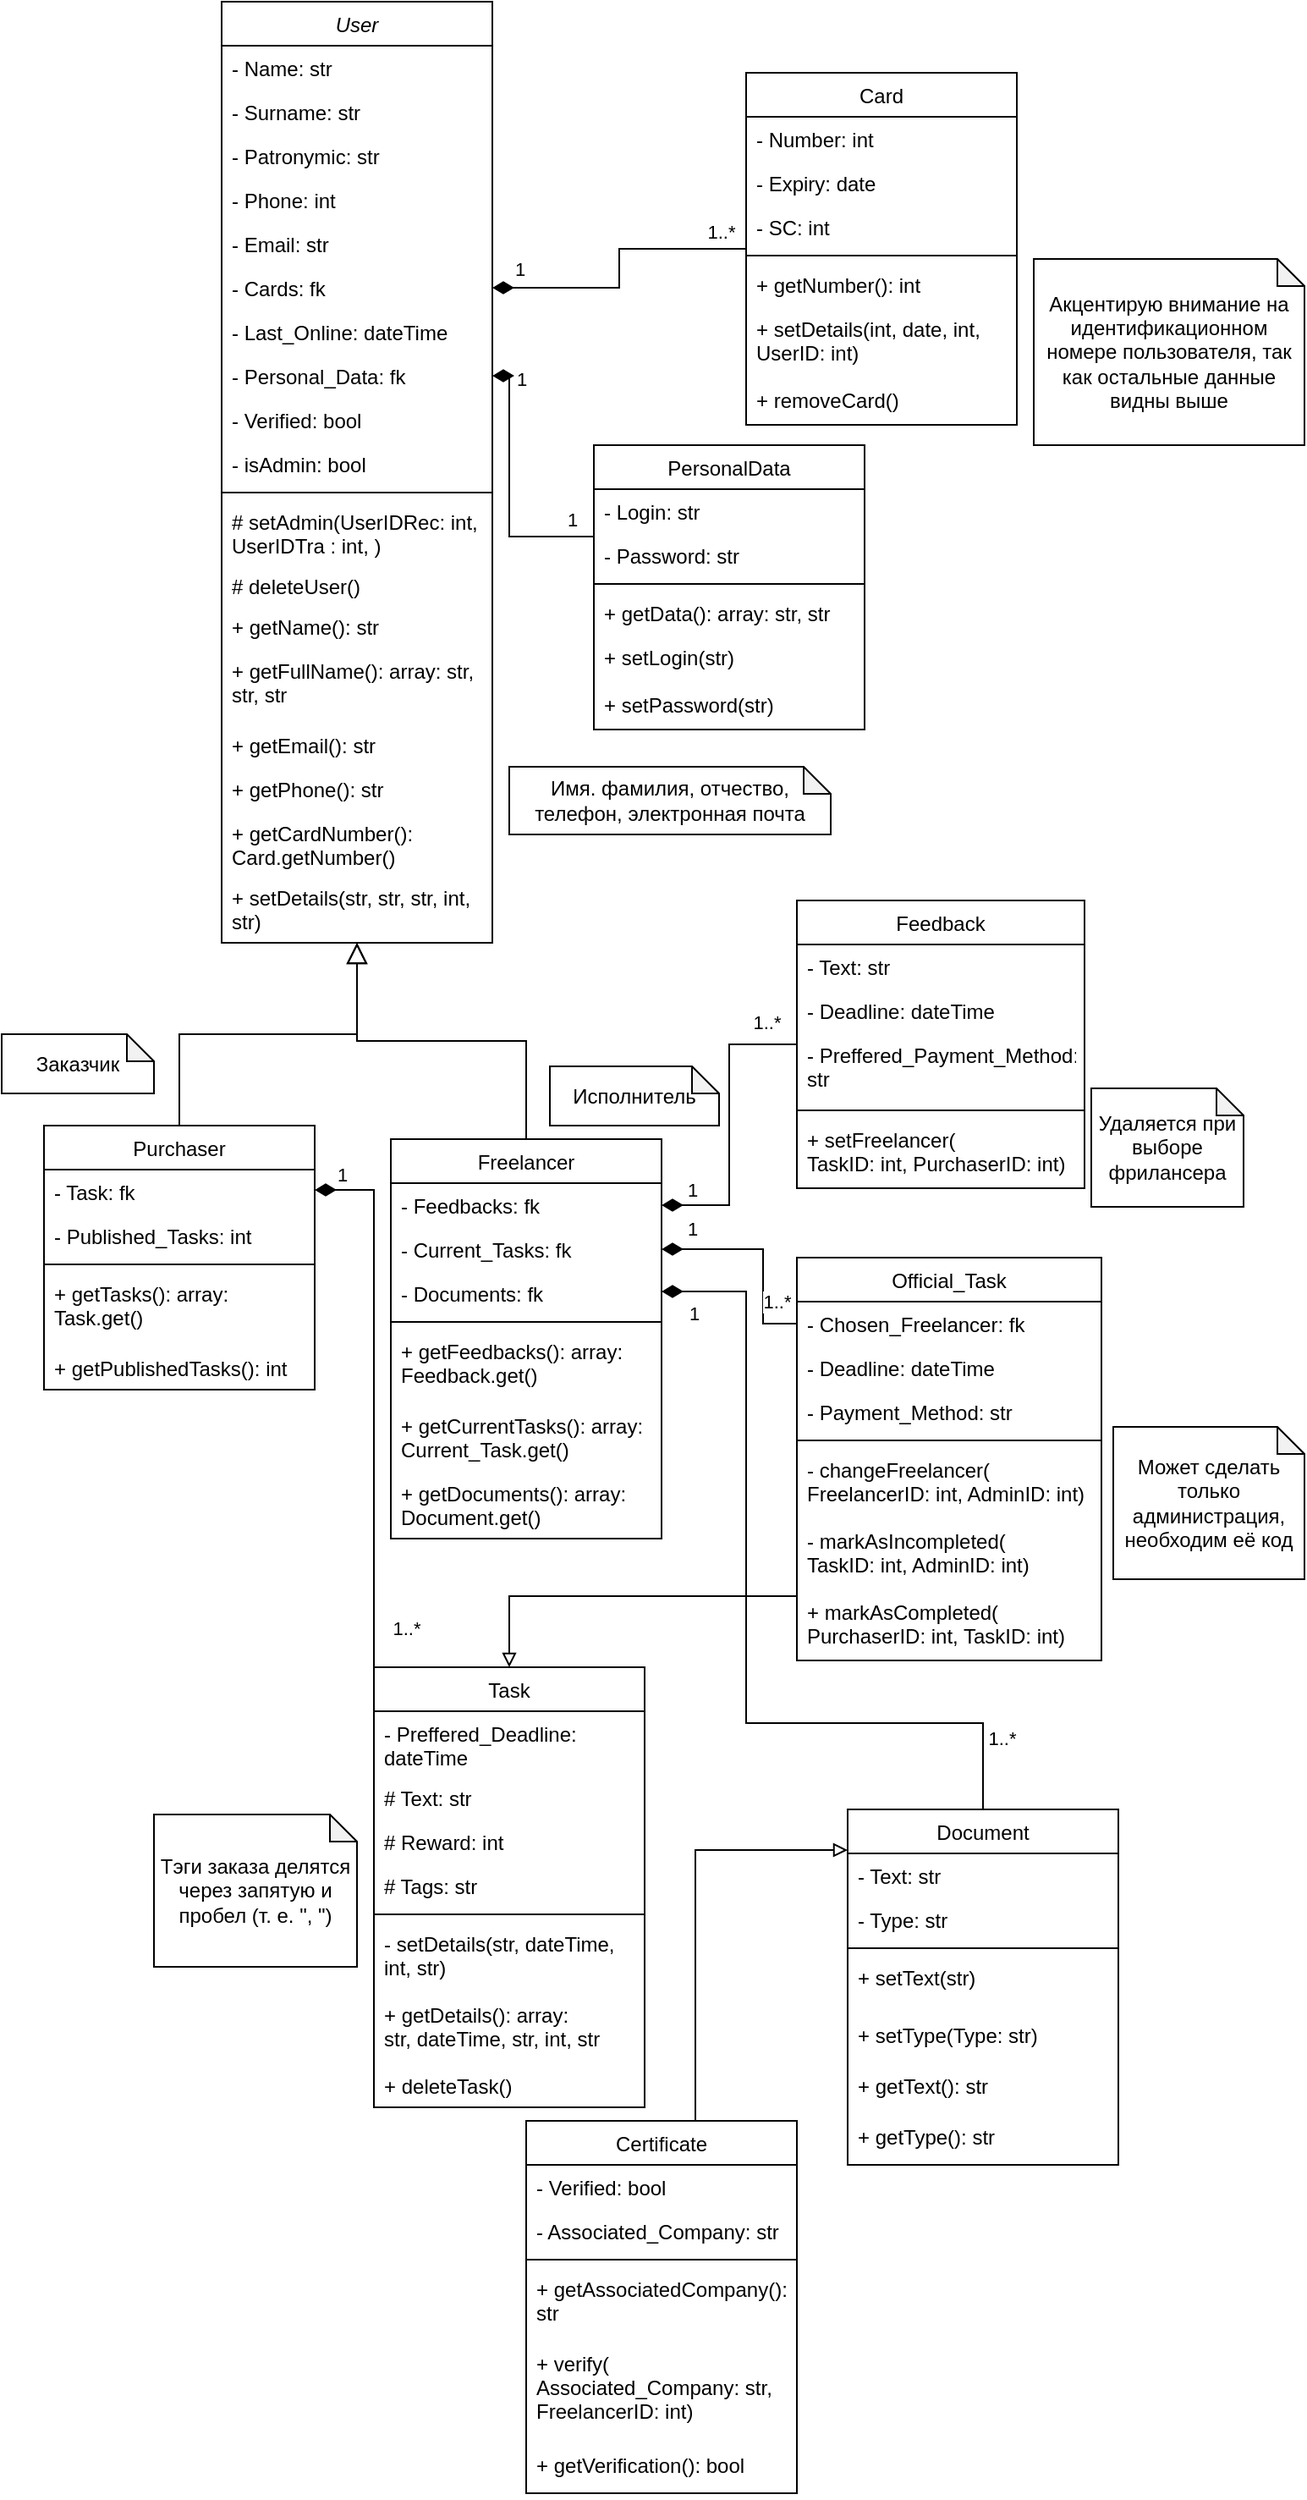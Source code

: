 <mxfile version="22.0.8" type="device">
  <diagram id="C5RBs43oDa-KdzZeNtuy" name="Page-1">
    <mxGraphModel dx="1434" dy="790" grid="1" gridSize="10" guides="1" tooltips="1" connect="1" arrows="1" fold="1" page="1" pageScale="1" pageWidth="827" pageHeight="1169" math="0" shadow="0">
      <root>
        <mxCell id="WIyWlLk6GJQsqaUBKTNV-0" />
        <mxCell id="WIyWlLk6GJQsqaUBKTNV-1" parent="WIyWlLk6GJQsqaUBKTNV-0" />
        <mxCell id="zkfFHV4jXpPFQw0GAbJ--0" value="User" style="swimlane;fontStyle=2;align=center;verticalAlign=top;childLayout=stackLayout;horizontal=1;startSize=26;horizontalStack=0;resizeParent=1;resizeLast=0;collapsible=1;marginBottom=0;rounded=0;shadow=0;strokeWidth=1;" parent="WIyWlLk6GJQsqaUBKTNV-1" vertex="1">
          <mxGeometry x="220" y="8" width="160" height="556" as="geometry">
            <mxRectangle x="230" y="140" width="160" height="26" as="alternateBounds" />
          </mxGeometry>
        </mxCell>
        <mxCell id="zkfFHV4jXpPFQw0GAbJ--1" value="- Name: str" style="text;align=left;verticalAlign=top;spacingLeft=4;spacingRight=4;overflow=hidden;rotatable=0;points=[[0,0.5],[1,0.5]];portConstraint=eastwest;" parent="zkfFHV4jXpPFQw0GAbJ--0" vertex="1">
          <mxGeometry y="26" width="160" height="26" as="geometry" />
        </mxCell>
        <mxCell id="rspP_4LNN_HUdX58XphZ-3" value="- Surname: str" style="text;align=left;verticalAlign=top;spacingLeft=4;spacingRight=4;overflow=hidden;rotatable=0;points=[[0,0.5],[1,0.5]];portConstraint=eastwest;" parent="zkfFHV4jXpPFQw0GAbJ--0" vertex="1">
          <mxGeometry y="52" width="160" height="26" as="geometry" />
        </mxCell>
        <mxCell id="rspP_4LNN_HUdX58XphZ-2" value="- Patronymic: str" style="text;align=left;verticalAlign=top;spacingLeft=4;spacingRight=4;overflow=hidden;rotatable=0;points=[[0,0.5],[1,0.5]];portConstraint=eastwest;" parent="zkfFHV4jXpPFQw0GAbJ--0" vertex="1">
          <mxGeometry y="78" width="160" height="26" as="geometry" />
        </mxCell>
        <mxCell id="rspP_4LNN_HUdX58XphZ-1" value="- Phone: int" style="text;align=left;verticalAlign=top;spacingLeft=4;spacingRight=4;overflow=hidden;rotatable=0;points=[[0,0.5],[1,0.5]];portConstraint=eastwest;" parent="zkfFHV4jXpPFQw0GAbJ--0" vertex="1">
          <mxGeometry y="104" width="160" height="26" as="geometry" />
        </mxCell>
        <mxCell id="rspP_4LNN_HUdX58XphZ-0" value="- Email: str" style="text;align=left;verticalAlign=top;spacingLeft=4;spacingRight=4;overflow=hidden;rotatable=0;points=[[0,0.5],[1,0.5]];portConstraint=eastwest;" parent="zkfFHV4jXpPFQw0GAbJ--0" vertex="1">
          <mxGeometry y="130" width="160" height="26" as="geometry" />
        </mxCell>
        <mxCell id="rspP_4LNN_HUdX58XphZ-19" value="- Cards: fk" style="text;align=left;verticalAlign=top;spacingLeft=4;spacingRight=4;overflow=hidden;rotatable=0;points=[[0,0.5],[1,0.5]];portConstraint=eastwest;" parent="zkfFHV4jXpPFQw0GAbJ--0" vertex="1">
          <mxGeometry y="156" width="160" height="26" as="geometry" />
        </mxCell>
        <mxCell id="rspP_4LNN_HUdX58XphZ-31" value="- Last_Online: dateTime" style="text;align=left;verticalAlign=top;spacingLeft=4;spacingRight=4;overflow=hidden;rotatable=0;points=[[0,0.5],[1,0.5]];portConstraint=eastwest;" parent="zkfFHV4jXpPFQw0GAbJ--0" vertex="1">
          <mxGeometry y="182" width="160" height="26" as="geometry" />
        </mxCell>
        <mxCell id="rspP_4LNN_HUdX58XphZ-78" value="- Personal_Data: fk" style="text;align=left;verticalAlign=top;spacingLeft=4;spacingRight=4;overflow=hidden;rotatable=0;points=[[0,0.5],[1,0.5]];portConstraint=eastwest;" parent="zkfFHV4jXpPFQw0GAbJ--0" vertex="1">
          <mxGeometry y="208" width="160" height="26" as="geometry" />
        </mxCell>
        <mxCell id="PRJIiRbtq5_s5pIiabce-2" value="- Verified: bool" style="text;align=left;verticalAlign=top;spacingLeft=4;spacingRight=4;overflow=hidden;rotatable=0;points=[[0,0.5],[1,0.5]];portConstraint=eastwest;" vertex="1" parent="zkfFHV4jXpPFQw0GAbJ--0">
          <mxGeometry y="234" width="160" height="26" as="geometry" />
        </mxCell>
        <mxCell id="PRJIiRbtq5_s5pIiabce-22" value="- isAdmin: bool" style="text;align=left;verticalAlign=top;spacingLeft=4;spacingRight=4;overflow=hidden;rotatable=0;points=[[0,0.5],[1,0.5]];portConstraint=eastwest;" vertex="1" parent="zkfFHV4jXpPFQw0GAbJ--0">
          <mxGeometry y="260" width="160" height="26" as="geometry" />
        </mxCell>
        <mxCell id="zkfFHV4jXpPFQw0GAbJ--4" value="" style="line;html=1;strokeWidth=1;align=left;verticalAlign=middle;spacingTop=-1;spacingLeft=3;spacingRight=3;rotatable=0;labelPosition=right;points=[];portConstraint=eastwest;" parent="zkfFHV4jXpPFQw0GAbJ--0" vertex="1">
          <mxGeometry y="286" width="160" height="8" as="geometry" />
        </mxCell>
        <mxCell id="PRJIiRbtq5_s5pIiabce-31" value="# setAdmin(UserIDRec: int,&#xa;UserIDTra : int, )" style="text;align=left;verticalAlign=top;spacingLeft=4;spacingRight=4;overflow=hidden;rotatable=0;points=[[0,0.5],[1,0.5]];portConstraint=eastwest;" vertex="1" parent="zkfFHV4jXpPFQw0GAbJ--0">
          <mxGeometry y="294" width="160" height="38" as="geometry" />
        </mxCell>
        <mxCell id="rspP_4LNN_HUdX58XphZ-30" value="# deleteUser()" style="text;align=left;verticalAlign=top;spacingLeft=4;spacingRight=4;overflow=hidden;rotatable=0;points=[[0,0.5],[1,0.5]];portConstraint=eastwest;" parent="zkfFHV4jXpPFQw0GAbJ--0" vertex="1">
          <mxGeometry y="332" width="160" height="24" as="geometry" />
        </mxCell>
        <mxCell id="zkfFHV4jXpPFQw0GAbJ--5" value="+ getName(): str" style="text;align=left;verticalAlign=top;spacingLeft=4;spacingRight=4;overflow=hidden;rotatable=0;points=[[0,0.5],[1,0.5]];portConstraint=eastwest;" parent="zkfFHV4jXpPFQw0GAbJ--0" vertex="1">
          <mxGeometry y="356" width="160" height="26" as="geometry" />
        </mxCell>
        <mxCell id="rspP_4LNN_HUdX58XphZ-4" value="+ getFullName(): array: str,&#xa;str, str" style="text;align=left;verticalAlign=top;spacingLeft=4;spacingRight=4;overflow=hidden;rotatable=0;points=[[0,0.5],[1,0.5]];portConstraint=eastwest;" parent="zkfFHV4jXpPFQw0GAbJ--0" vertex="1">
          <mxGeometry y="382" width="160" height="44" as="geometry" />
        </mxCell>
        <mxCell id="rspP_4LNN_HUdX58XphZ-5" value="+ getEmail(): str" style="text;align=left;verticalAlign=top;spacingLeft=4;spacingRight=4;overflow=hidden;rotatable=0;points=[[0,0.5],[1,0.5]];portConstraint=eastwest;" parent="zkfFHV4jXpPFQw0GAbJ--0" vertex="1">
          <mxGeometry y="426" width="160" height="26" as="geometry" />
        </mxCell>
        <mxCell id="rspP_4LNN_HUdX58XphZ-21" value="+ getPhone(): str" style="text;align=left;verticalAlign=top;spacingLeft=4;spacingRight=4;overflow=hidden;rotatable=0;points=[[0,0.5],[1,0.5]];portConstraint=eastwest;" parent="zkfFHV4jXpPFQw0GAbJ--0" vertex="1">
          <mxGeometry y="452" width="160" height="26" as="geometry" />
        </mxCell>
        <mxCell id="rspP_4LNN_HUdX58XphZ-22" value="+ getCardNumber():&#xa;Card.getNumber()" style="text;align=left;verticalAlign=top;spacingLeft=4;spacingRight=4;overflow=hidden;rotatable=0;points=[[0,0.5],[1,0.5]];portConstraint=eastwest;" parent="zkfFHV4jXpPFQw0GAbJ--0" vertex="1">
          <mxGeometry y="478" width="160" height="38" as="geometry" />
        </mxCell>
        <mxCell id="rspP_4LNN_HUdX58XphZ-32" value="+ setDetails(str, str, str, int,&#xa;str)" style="text;align=left;verticalAlign=top;spacingLeft=4;spacingRight=4;overflow=hidden;rotatable=0;points=[[0,0.5],[1,0.5]];portConstraint=eastwest;" parent="zkfFHV4jXpPFQw0GAbJ--0" vertex="1">
          <mxGeometry y="516" width="160" height="40" as="geometry" />
        </mxCell>
        <mxCell id="zkfFHV4jXpPFQw0GAbJ--6" value="Purchaser" style="swimlane;fontStyle=0;align=center;verticalAlign=top;childLayout=stackLayout;horizontal=1;startSize=26;horizontalStack=0;resizeParent=1;resizeLast=0;collapsible=1;marginBottom=0;rounded=0;shadow=0;strokeWidth=1;" parent="WIyWlLk6GJQsqaUBKTNV-1" vertex="1">
          <mxGeometry x="115" y="672" width="160" height="156" as="geometry">
            <mxRectangle x="130" y="380" width="160" height="26" as="alternateBounds" />
          </mxGeometry>
        </mxCell>
        <mxCell id="zkfFHV4jXpPFQw0GAbJ--7" value="- Task: fk" style="text;align=left;verticalAlign=top;spacingLeft=4;spacingRight=4;overflow=hidden;rotatable=0;points=[[0,0.5],[1,0.5]];portConstraint=eastwest;" parent="zkfFHV4jXpPFQw0GAbJ--6" vertex="1">
          <mxGeometry y="26" width="160" height="26" as="geometry" />
        </mxCell>
        <mxCell id="zkfFHV4jXpPFQw0GAbJ--8" value="- Published_Tasks: int" style="text;align=left;verticalAlign=top;spacingLeft=4;spacingRight=4;overflow=hidden;rotatable=0;points=[[0,0.5],[1,0.5]];portConstraint=eastwest;rounded=0;shadow=0;html=0;" parent="zkfFHV4jXpPFQw0GAbJ--6" vertex="1">
          <mxGeometry y="52" width="160" height="26" as="geometry" />
        </mxCell>
        <mxCell id="zkfFHV4jXpPFQw0GAbJ--9" value="" style="line;html=1;strokeWidth=1;align=left;verticalAlign=middle;spacingTop=-1;spacingLeft=3;spacingRight=3;rotatable=0;labelPosition=right;points=[];portConstraint=eastwest;" parent="zkfFHV4jXpPFQw0GAbJ--6" vertex="1">
          <mxGeometry y="78" width="160" height="8" as="geometry" />
        </mxCell>
        <mxCell id="zkfFHV4jXpPFQw0GAbJ--11" value="+ getTasks(): array:&#xa;Task.get()" style="text;align=left;verticalAlign=top;spacingLeft=4;spacingRight=4;overflow=hidden;rotatable=0;points=[[0,0.5],[1,0.5]];portConstraint=eastwest;" parent="zkfFHV4jXpPFQw0GAbJ--6" vertex="1">
          <mxGeometry y="86" width="160" height="44" as="geometry" />
        </mxCell>
        <mxCell id="rspP_4LNN_HUdX58XphZ-67" value="+ getPublishedTasks(): int" style="text;align=left;verticalAlign=top;spacingLeft=4;spacingRight=4;overflow=hidden;rotatable=0;points=[[0,0.5],[1,0.5]];portConstraint=eastwest;" parent="zkfFHV4jXpPFQw0GAbJ--6" vertex="1">
          <mxGeometry y="130" width="160" height="26" as="geometry" />
        </mxCell>
        <mxCell id="zkfFHV4jXpPFQw0GAbJ--12" value="" style="endArrow=block;endSize=10;endFill=0;shadow=0;strokeWidth=1;rounded=0;edgeStyle=elbowEdgeStyle;elbow=vertical;" parent="WIyWlLk6GJQsqaUBKTNV-1" source="zkfFHV4jXpPFQw0GAbJ--6" target="zkfFHV4jXpPFQw0GAbJ--0" edge="1">
          <mxGeometry width="160" relative="1" as="geometry">
            <mxPoint x="200" y="343" as="sourcePoint" />
            <mxPoint x="300" y="550" as="targetPoint" />
          </mxGeometry>
        </mxCell>
        <mxCell id="zkfFHV4jXpPFQw0GAbJ--13" value="Freelancer" style="swimlane;fontStyle=0;align=center;verticalAlign=top;childLayout=stackLayout;horizontal=1;startSize=26;horizontalStack=0;resizeParent=1;resizeLast=0;collapsible=1;marginBottom=0;rounded=0;shadow=0;strokeWidth=1;" parent="WIyWlLk6GJQsqaUBKTNV-1" vertex="1">
          <mxGeometry x="320" y="680" width="160" height="236" as="geometry">
            <mxRectangle x="340" y="380" width="170" height="26" as="alternateBounds" />
          </mxGeometry>
        </mxCell>
        <mxCell id="zkfFHV4jXpPFQw0GAbJ--14" value="- Feedbacks: fk" style="text;align=left;verticalAlign=top;spacingLeft=4;spacingRight=4;overflow=hidden;rotatable=0;points=[[0,0.5],[1,0.5]];portConstraint=eastwest;" parent="zkfFHV4jXpPFQw0GAbJ--13" vertex="1">
          <mxGeometry y="26" width="160" height="26" as="geometry" />
        </mxCell>
        <mxCell id="rspP_4LNN_HUdX58XphZ-53" value="- Current_Tasks: fk" style="text;align=left;verticalAlign=top;spacingLeft=4;spacingRight=4;overflow=hidden;rotatable=0;points=[[0,0.5],[1,0.5]];portConstraint=eastwest;" parent="zkfFHV4jXpPFQw0GAbJ--13" vertex="1">
          <mxGeometry y="52" width="160" height="26" as="geometry" />
        </mxCell>
        <mxCell id="PRJIiRbtq5_s5pIiabce-25" value="- Documents: fk" style="text;align=left;verticalAlign=top;spacingLeft=4;spacingRight=4;overflow=hidden;rotatable=0;points=[[0,0.5],[1,0.5]];portConstraint=eastwest;" vertex="1" parent="zkfFHV4jXpPFQw0GAbJ--13">
          <mxGeometry y="78" width="160" height="26" as="geometry" />
        </mxCell>
        <mxCell id="zkfFHV4jXpPFQw0GAbJ--15" value="" style="line;html=1;strokeWidth=1;align=left;verticalAlign=middle;spacingTop=-1;spacingLeft=3;spacingRight=3;rotatable=0;labelPosition=right;points=[];portConstraint=eastwest;" parent="zkfFHV4jXpPFQw0GAbJ--13" vertex="1">
          <mxGeometry y="104" width="160" height="8" as="geometry" />
        </mxCell>
        <mxCell id="rspP_4LNN_HUdX58XphZ-50" value="+ getFeedbacks(): array:&#xa;Feedback.get()" style="text;align=left;verticalAlign=top;spacingLeft=4;spacingRight=4;overflow=hidden;rotatable=0;points=[[0,0.5],[1,0.5]];portConstraint=eastwest;" parent="zkfFHV4jXpPFQw0GAbJ--13" vertex="1">
          <mxGeometry y="112" width="160" height="44" as="geometry" />
        </mxCell>
        <mxCell id="rspP_4LNN_HUdX58XphZ-70" value="+ getCurrentTasks(): array:&#xa;Current_Task.get()" style="text;align=left;verticalAlign=top;spacingLeft=4;spacingRight=4;overflow=hidden;rotatable=0;points=[[0,0.5],[1,0.5]];portConstraint=eastwest;" parent="zkfFHV4jXpPFQw0GAbJ--13" vertex="1">
          <mxGeometry y="156" width="160" height="40" as="geometry" />
        </mxCell>
        <mxCell id="PRJIiRbtq5_s5pIiabce-41" value="+ getDocuments(): array:&#xa;Document.get()" style="text;align=left;verticalAlign=top;spacingLeft=4;spacingRight=4;overflow=hidden;rotatable=0;points=[[0,0.5],[1,0.5]];portConstraint=eastwest;" vertex="1" parent="zkfFHV4jXpPFQw0GAbJ--13">
          <mxGeometry y="196" width="160" height="40" as="geometry" />
        </mxCell>
        <mxCell id="zkfFHV4jXpPFQw0GAbJ--16" value="" style="endArrow=block;endSize=10;endFill=0;shadow=0;strokeWidth=1;rounded=0;edgeStyle=elbowEdgeStyle;elbow=vertical;" parent="WIyWlLk6GJQsqaUBKTNV-1" source="zkfFHV4jXpPFQw0GAbJ--13" target="zkfFHV4jXpPFQw0GAbJ--0" edge="1">
          <mxGeometry width="160" relative="1" as="geometry">
            <mxPoint x="210" y="513" as="sourcePoint" />
            <mxPoint x="300" y="550" as="targetPoint" />
          </mxGeometry>
        </mxCell>
        <mxCell id="rspP_4LNN_HUdX58XphZ-6" value="Card" style="swimlane;fontStyle=0;align=center;verticalAlign=top;childLayout=stackLayout;horizontal=1;startSize=26;horizontalStack=0;resizeParent=1;resizeLast=0;collapsible=1;marginBottom=0;rounded=0;shadow=0;strokeWidth=1;" parent="WIyWlLk6GJQsqaUBKTNV-1" vertex="1">
          <mxGeometry x="530" y="50" width="160" height="208" as="geometry">
            <mxRectangle x="230" y="140" width="160" height="26" as="alternateBounds" />
          </mxGeometry>
        </mxCell>
        <mxCell id="rspP_4LNN_HUdX58XphZ-7" value="- Number: int" style="text;align=left;verticalAlign=top;spacingLeft=4;spacingRight=4;overflow=hidden;rotatable=0;points=[[0,0.5],[1,0.5]];portConstraint=eastwest;" parent="rspP_4LNN_HUdX58XphZ-6" vertex="1">
          <mxGeometry y="26" width="160" height="26" as="geometry" />
        </mxCell>
        <mxCell id="rspP_4LNN_HUdX58XphZ-8" value="- Expiry: date" style="text;align=left;verticalAlign=top;spacingLeft=4;spacingRight=4;overflow=hidden;rotatable=0;points=[[0,0.5],[1,0.5]];portConstraint=eastwest;" parent="rspP_4LNN_HUdX58XphZ-6" vertex="1">
          <mxGeometry y="52" width="160" height="26" as="geometry" />
        </mxCell>
        <mxCell id="rspP_4LNN_HUdX58XphZ-9" value="- SC: int" style="text;align=left;verticalAlign=top;spacingLeft=4;spacingRight=4;overflow=hidden;rotatable=0;points=[[0,0.5],[1,0.5]];portConstraint=eastwest;" parent="rspP_4LNN_HUdX58XphZ-6" vertex="1">
          <mxGeometry y="78" width="160" height="26" as="geometry" />
        </mxCell>
        <mxCell id="rspP_4LNN_HUdX58XphZ-12" value="" style="line;html=1;strokeWidth=1;align=left;verticalAlign=middle;spacingTop=-1;spacingLeft=3;spacingRight=3;rotatable=0;labelPosition=right;points=[];portConstraint=eastwest;" parent="rspP_4LNN_HUdX58XphZ-6" vertex="1">
          <mxGeometry y="104" width="160" height="8" as="geometry" />
        </mxCell>
        <mxCell id="rspP_4LNN_HUdX58XphZ-13" value="+ getNumber(): int" style="text;align=left;verticalAlign=top;spacingLeft=4;spacingRight=4;overflow=hidden;rotatable=0;points=[[0,0.5],[1,0.5]];portConstraint=eastwest;" parent="rspP_4LNN_HUdX58XphZ-6" vertex="1">
          <mxGeometry y="112" width="160" height="26" as="geometry" />
        </mxCell>
        <mxCell id="rspP_4LNN_HUdX58XphZ-14" value="+ setDetails(int, date, int,&#xa;UserID: int)" style="text;align=left;verticalAlign=top;spacingLeft=4;spacingRight=4;overflow=hidden;rotatable=0;points=[[0,0.5],[1,0.5]];portConstraint=eastwest;" parent="rspP_4LNN_HUdX58XphZ-6" vertex="1">
          <mxGeometry y="138" width="160" height="42" as="geometry" />
        </mxCell>
        <mxCell id="rspP_4LNN_HUdX58XphZ-29" value="+ removeCard()" style="text;align=left;verticalAlign=top;spacingLeft=4;spacingRight=4;overflow=hidden;rotatable=0;points=[[0,0.5],[1,0.5]];portConstraint=eastwest;" parent="rspP_4LNN_HUdX58XphZ-6" vertex="1">
          <mxGeometry y="180" width="160" height="28" as="geometry" />
        </mxCell>
        <mxCell id="rspP_4LNN_HUdX58XphZ-17" value="Исполнитель" style="shape=note;whiteSpace=wrap;html=1;backgroundOutline=1;darkOpacity=0.05;size=16;" parent="WIyWlLk6GJQsqaUBKTNV-1" vertex="1">
          <mxGeometry x="414" y="637" width="100" height="35" as="geometry" />
        </mxCell>
        <mxCell id="rspP_4LNN_HUdX58XphZ-18" value="Заказчик" style="shape=note;whiteSpace=wrap;html=1;backgroundOutline=1;darkOpacity=0.05;size=16;" parent="WIyWlLk6GJQsqaUBKTNV-1" vertex="1">
          <mxGeometry x="90" y="618" width="90" height="35" as="geometry" />
        </mxCell>
        <mxCell id="rspP_4LNN_HUdX58XphZ-20" style="edgeStyle=orthogonalEdgeStyle;rounded=0;orthogonalLoop=1;jettySize=auto;html=1;endArrow=diamondThin;endFill=1;endSize=10;" parent="WIyWlLk6GJQsqaUBKTNV-1" source="rspP_4LNN_HUdX58XphZ-6" target="rspP_4LNN_HUdX58XphZ-19" edge="1">
          <mxGeometry relative="1" as="geometry" />
        </mxCell>
        <mxCell id="PRJIiRbtq5_s5pIiabce-45" value="1" style="edgeLabel;html=1;align=center;verticalAlign=middle;resizable=0;points=[];" vertex="1" connectable="0" parent="rspP_4LNN_HUdX58XphZ-20">
          <mxGeometry x="0.699" y="-1" relative="1" as="geometry">
            <mxPoint x="-10" y="-10" as="offset" />
          </mxGeometry>
        </mxCell>
        <mxCell id="PRJIiRbtq5_s5pIiabce-46" value="1..*" style="edgeLabel;html=1;align=center;verticalAlign=middle;resizable=0;points=[];" vertex="1" connectable="0" parent="rspP_4LNN_HUdX58XphZ-20">
          <mxGeometry x="-0.827" relative="1" as="geometry">
            <mxPoint y="-10" as="offset" />
          </mxGeometry>
        </mxCell>
        <mxCell id="rspP_4LNN_HUdX58XphZ-35" style="edgeStyle=orthogonalEdgeStyle;rounded=0;orthogonalLoop=1;jettySize=auto;html=1;endArrow=diamondThin;endFill=1;endSize=10;" parent="WIyWlLk6GJQsqaUBKTNV-1" source="rspP_4LNN_HUdX58XphZ-23" target="zkfFHV4jXpPFQw0GAbJ--14" edge="1">
          <mxGeometry relative="1" as="geometry">
            <Array as="points" />
          </mxGeometry>
        </mxCell>
        <mxCell id="PRJIiRbtq5_s5pIiabce-39" value="1" style="edgeLabel;html=1;align=center;verticalAlign=middle;resizable=0;points=[];" vertex="1" connectable="0" parent="rspP_4LNN_HUdX58XphZ-35">
          <mxGeometry x="0.68" y="1" relative="1" as="geometry">
            <mxPoint x="-10" y="-10" as="offset" />
          </mxGeometry>
        </mxCell>
        <mxCell id="PRJIiRbtq5_s5pIiabce-40" value="1..*" style="edgeLabel;html=1;align=center;verticalAlign=middle;resizable=0;points=[];" vertex="1" connectable="0" parent="rspP_4LNN_HUdX58XphZ-35">
          <mxGeometry x="-0.771" y="2" relative="1" as="geometry">
            <mxPoint x="2" y="-15" as="offset" />
          </mxGeometry>
        </mxCell>
        <mxCell id="rspP_4LNN_HUdX58XphZ-23" value="Feedback" style="swimlane;fontStyle=0;align=center;verticalAlign=top;childLayout=stackLayout;horizontal=1;startSize=26;horizontalStack=0;resizeParent=1;resizeLast=0;collapsible=1;marginBottom=0;rounded=0;shadow=0;strokeWidth=1;" parent="WIyWlLk6GJQsqaUBKTNV-1" vertex="1">
          <mxGeometry x="560" y="539" width="170" height="170" as="geometry">
            <mxRectangle x="340" y="380" width="170" height="26" as="alternateBounds" />
          </mxGeometry>
        </mxCell>
        <mxCell id="rspP_4LNN_HUdX58XphZ-24" value="- Text: str" style="text;align=left;verticalAlign=top;spacingLeft=4;spacingRight=4;overflow=hidden;rotatable=0;points=[[0,0.5],[1,0.5]];portConstraint=eastwest;" parent="rspP_4LNN_HUdX58XphZ-23" vertex="1">
          <mxGeometry y="26" width="170" height="26" as="geometry" />
        </mxCell>
        <mxCell id="rspP_4LNN_HUdX58XphZ-33" value="- Deadline: dateTime" style="text;align=left;verticalAlign=top;spacingLeft=4;spacingRight=4;overflow=hidden;rotatable=0;points=[[0,0.5],[1,0.5]];portConstraint=eastwest;" parent="rspP_4LNN_HUdX58XphZ-23" vertex="1">
          <mxGeometry y="52" width="170" height="26" as="geometry" />
        </mxCell>
        <mxCell id="rspP_4LNN_HUdX58XphZ-34" value="- Preffered_Payment_Method:&#xa;str" style="text;align=left;verticalAlign=top;spacingLeft=4;spacingRight=4;overflow=hidden;rotatable=0;points=[[0,0.5],[1,0.5]];portConstraint=eastwest;" parent="rspP_4LNN_HUdX58XphZ-23" vertex="1">
          <mxGeometry y="78" width="170" height="42" as="geometry" />
        </mxCell>
        <mxCell id="rspP_4LNN_HUdX58XphZ-25" value="" style="line;html=1;strokeWidth=1;align=left;verticalAlign=middle;spacingTop=-1;spacingLeft=3;spacingRight=3;rotatable=0;labelPosition=right;points=[];portConstraint=eastwest;" parent="rspP_4LNN_HUdX58XphZ-23" vertex="1">
          <mxGeometry y="120" width="170" height="8" as="geometry" />
        </mxCell>
        <mxCell id="rspP_4LNN_HUdX58XphZ-51" value="+ setFreelancer(&#xa;TaskID: int, PurchaserID: int)" style="text;align=left;verticalAlign=top;spacingLeft=4;spacingRight=4;overflow=hidden;rotatable=0;points=[[0,0.5],[1,0.5]];portConstraint=eastwest;" parent="rspP_4LNN_HUdX58XphZ-23" vertex="1">
          <mxGeometry y="128" width="170" height="42" as="geometry" />
        </mxCell>
        <mxCell id="rspP_4LNN_HUdX58XphZ-38" style="edgeStyle=orthogonalEdgeStyle;rounded=0;orthogonalLoop=1;jettySize=auto;html=1;endArrow=diamondThin;endFill=1;endSize=10;" parent="WIyWlLk6GJQsqaUBKTNV-1" source="rspP_4LNN_HUdX58XphZ-26" target="zkfFHV4jXpPFQw0GAbJ--7" edge="1">
          <mxGeometry relative="1" as="geometry">
            <Array as="points">
              <mxPoint x="310" y="710" />
            </Array>
          </mxGeometry>
        </mxCell>
        <mxCell id="PRJIiRbtq5_s5pIiabce-43" value="1" style="edgeLabel;html=1;align=center;verticalAlign=middle;resizable=0;points=[];" vertex="1" connectable="0" parent="rspP_4LNN_HUdX58XphZ-38">
          <mxGeometry x="0.836" y="1" relative="1" as="geometry">
            <mxPoint x="-10" y="-10" as="offset" />
          </mxGeometry>
        </mxCell>
        <mxCell id="PRJIiRbtq5_s5pIiabce-44" value="1..*" style="edgeLabel;html=1;align=center;verticalAlign=middle;resizable=0;points=[];" vertex="1" connectable="0" parent="rspP_4LNN_HUdX58XphZ-38">
          <mxGeometry x="-0.918" y="1" relative="1" as="geometry">
            <mxPoint x="20" y="-10" as="offset" />
          </mxGeometry>
        </mxCell>
        <mxCell id="rspP_4LNN_HUdX58XphZ-26" value="Task" style="swimlane;fontStyle=0;align=center;verticalAlign=top;childLayout=stackLayout;horizontal=1;startSize=26;horizontalStack=0;resizeParent=1;resizeLast=0;collapsible=1;marginBottom=0;rounded=0;shadow=0;strokeWidth=1;" parent="WIyWlLk6GJQsqaUBKTNV-1" vertex="1">
          <mxGeometry x="310" y="992" width="160" height="260" as="geometry">
            <mxRectangle x="340" y="380" width="170" height="26" as="alternateBounds" />
          </mxGeometry>
        </mxCell>
        <mxCell id="rspP_4LNN_HUdX58XphZ-54" value="- Preffered_Deadline:&#xa;dateTime" style="text;align=left;verticalAlign=top;spacingLeft=4;spacingRight=4;overflow=hidden;rotatable=0;points=[[0,0.5],[1,0.5]];portConstraint=eastwest;" parent="rspP_4LNN_HUdX58XphZ-26" vertex="1">
          <mxGeometry y="26" width="160" height="38" as="geometry" />
        </mxCell>
        <mxCell id="rspP_4LNN_HUdX58XphZ-27" value="# Text: str" style="text;align=left;verticalAlign=top;spacingLeft=4;spacingRight=4;overflow=hidden;rotatable=0;points=[[0,0.5],[1,0.5]];portConstraint=eastwest;" parent="rspP_4LNN_HUdX58XphZ-26" vertex="1">
          <mxGeometry y="64" width="160" height="26" as="geometry" />
        </mxCell>
        <mxCell id="rspP_4LNN_HUdX58XphZ-64" value="# Reward: int" style="text;align=left;verticalAlign=top;spacingLeft=4;spacingRight=4;overflow=hidden;rotatable=0;points=[[0,0.5],[1,0.5]];portConstraint=eastwest;" parent="rspP_4LNN_HUdX58XphZ-26" vertex="1">
          <mxGeometry y="90" width="160" height="26" as="geometry" />
        </mxCell>
        <mxCell id="rspP_4LNN_HUdX58XphZ-65" value="# Tags: str" style="text;align=left;verticalAlign=top;spacingLeft=4;spacingRight=4;overflow=hidden;rotatable=0;points=[[0,0.5],[1,0.5]];portConstraint=eastwest;" parent="rspP_4LNN_HUdX58XphZ-26" vertex="1">
          <mxGeometry y="116" width="160" height="26" as="geometry" />
        </mxCell>
        <mxCell id="rspP_4LNN_HUdX58XphZ-28" value="" style="line;html=1;strokeWidth=1;align=left;verticalAlign=middle;spacingTop=-1;spacingLeft=3;spacingRight=3;rotatable=0;labelPosition=right;points=[];portConstraint=eastwest;" parent="rspP_4LNN_HUdX58XphZ-26" vertex="1">
          <mxGeometry y="142" width="160" height="8" as="geometry" />
        </mxCell>
        <mxCell id="rspP_4LNN_HUdX58XphZ-52" value="- setDetails(str, dateTime,&#xa;int, str)" style="text;align=left;verticalAlign=top;spacingLeft=4;spacingRight=4;overflow=hidden;rotatable=0;points=[[0,0.5],[1,0.5]];portConstraint=eastwest;" parent="rspP_4LNN_HUdX58XphZ-26" vertex="1">
          <mxGeometry y="150" width="160" height="42" as="geometry" />
        </mxCell>
        <mxCell id="PRJIiRbtq5_s5pIiabce-59" value="+ getDetails(): array:&#xa;str, dateTime, str, int, str" style="text;align=left;verticalAlign=top;spacingLeft=4;spacingRight=4;overflow=hidden;rotatable=0;points=[[0,0.5],[1,0.5]];portConstraint=eastwest;" vertex="1" parent="rspP_4LNN_HUdX58XphZ-26">
          <mxGeometry y="192" width="160" height="42" as="geometry" />
        </mxCell>
        <mxCell id="rspP_4LNN_HUdX58XphZ-55" value="+ deleteTask()" style="text;align=left;verticalAlign=top;spacingLeft=4;spacingRight=4;overflow=hidden;rotatable=0;points=[[0,0.5],[1,0.5]];portConstraint=eastwest;" parent="rspP_4LNN_HUdX58XphZ-26" vertex="1">
          <mxGeometry y="234" width="160" height="26" as="geometry" />
        </mxCell>
        <mxCell id="rspP_4LNN_HUdX58XphZ-62" style="edgeStyle=orthogonalEdgeStyle;rounded=0;orthogonalLoop=1;jettySize=auto;html=1;endArrow=block;endFill=0;" parent="WIyWlLk6GJQsqaUBKTNV-1" source="rspP_4LNN_HUdX58XphZ-56" target="rspP_4LNN_HUdX58XphZ-26" edge="1">
          <mxGeometry relative="1" as="geometry">
            <Array as="points">
              <mxPoint x="390" y="950" />
            </Array>
          </mxGeometry>
        </mxCell>
        <mxCell id="rspP_4LNN_HUdX58XphZ-56" value="Official_Task" style="swimlane;fontStyle=0;align=center;verticalAlign=top;childLayout=stackLayout;horizontal=1;startSize=26;horizontalStack=0;resizeParent=1;resizeLast=0;collapsible=1;marginBottom=0;rounded=0;shadow=0;strokeWidth=1;" parent="WIyWlLk6GJQsqaUBKTNV-1" vertex="1">
          <mxGeometry x="560" y="750" width="180" height="238" as="geometry">
            <mxRectangle x="340" y="380" width="170" height="26" as="alternateBounds" />
          </mxGeometry>
        </mxCell>
        <mxCell id="rspP_4LNN_HUdX58XphZ-57" value="- Chosen_Freelancer: fk" style="text;align=left;verticalAlign=top;spacingLeft=4;spacingRight=4;overflow=hidden;rotatable=0;points=[[0,0.5],[1,0.5]];portConstraint=eastwest;" parent="rspP_4LNN_HUdX58XphZ-56" vertex="1">
          <mxGeometry y="26" width="180" height="26" as="geometry" />
        </mxCell>
        <mxCell id="rspP_4LNN_HUdX58XphZ-58" value="- Deadline: dateTime" style="text;align=left;verticalAlign=top;spacingLeft=4;spacingRight=4;overflow=hidden;rotatable=0;points=[[0,0.5],[1,0.5]];portConstraint=eastwest;" parent="rspP_4LNN_HUdX58XphZ-56" vertex="1">
          <mxGeometry y="52" width="180" height="26" as="geometry" />
        </mxCell>
        <mxCell id="rspP_4LNN_HUdX58XphZ-68" value="- Payment_Method: str" style="text;align=left;verticalAlign=top;spacingLeft=4;spacingRight=4;overflow=hidden;rotatable=0;points=[[0,0.5],[1,0.5]];portConstraint=eastwest;" parent="rspP_4LNN_HUdX58XphZ-56" vertex="1">
          <mxGeometry y="78" width="180" height="26" as="geometry" />
        </mxCell>
        <mxCell id="rspP_4LNN_HUdX58XphZ-59" value="" style="line;html=1;strokeWidth=1;align=left;verticalAlign=middle;spacingTop=-1;spacingLeft=3;spacingRight=3;rotatable=0;labelPosition=right;points=[];portConstraint=eastwest;" parent="rspP_4LNN_HUdX58XphZ-56" vertex="1">
          <mxGeometry y="104" width="180" height="8" as="geometry" />
        </mxCell>
        <mxCell id="rspP_4LNN_HUdX58XphZ-61" value="- changeFreelancer(&#xa;FreelancerID: int, AdminID: int)" style="text;align=left;verticalAlign=top;spacingLeft=4;spacingRight=4;overflow=hidden;rotatable=0;points=[[0,0.5],[1,0.5]];portConstraint=eastwest;" parent="rspP_4LNN_HUdX58XphZ-56" vertex="1">
          <mxGeometry y="112" width="180" height="42" as="geometry" />
        </mxCell>
        <mxCell id="PRJIiRbtq5_s5pIiabce-33" value="- markAsIncompleted(&#xa;TaskID: int, AdminID: int)" style="text;align=left;verticalAlign=top;spacingLeft=4;spacingRight=4;overflow=hidden;rotatable=0;points=[[0,0.5],[1,0.5]];portConstraint=eastwest;" vertex="1" parent="rspP_4LNN_HUdX58XphZ-56">
          <mxGeometry y="154" width="180" height="42" as="geometry" />
        </mxCell>
        <mxCell id="PRJIiRbtq5_s5pIiabce-32" value="+ markAsCompleted(&#xa;PurchaserID: int, TaskID: int)" style="text;align=left;verticalAlign=top;spacingLeft=4;spacingRight=4;overflow=hidden;rotatable=0;points=[[0,0.5],[1,0.5]];portConstraint=eastwest;" vertex="1" parent="rspP_4LNN_HUdX58XphZ-56">
          <mxGeometry y="196" width="180" height="42" as="geometry" />
        </mxCell>
        <mxCell id="rspP_4LNN_HUdX58XphZ-63" style="edgeStyle=orthogonalEdgeStyle;rounded=0;orthogonalLoop=1;jettySize=auto;html=1;endArrow=diamondThin;endFill=1;startSize=6;endSize=10;" parent="WIyWlLk6GJQsqaUBKTNV-1" source="rspP_4LNN_HUdX58XphZ-57" target="rspP_4LNN_HUdX58XphZ-53" edge="1">
          <mxGeometry relative="1" as="geometry">
            <Array as="points">
              <mxPoint x="540" y="789" />
              <mxPoint x="540" y="745" />
            </Array>
          </mxGeometry>
        </mxCell>
        <mxCell id="PRJIiRbtq5_s5pIiabce-37" value="1" style="edgeLabel;html=1;align=center;verticalAlign=middle;resizable=0;points=[];" vertex="1" connectable="0" parent="rspP_4LNN_HUdX58XphZ-63">
          <mxGeometry x="0.419" y="-3" relative="1" as="geometry">
            <mxPoint x="-18" y="-9" as="offset" />
          </mxGeometry>
        </mxCell>
        <mxCell id="PRJIiRbtq5_s5pIiabce-38" value="1..*" style="edgeLabel;html=1;align=center;verticalAlign=middle;resizable=0;points=[];" vertex="1" connectable="0" parent="rspP_4LNN_HUdX58XphZ-63">
          <mxGeometry x="-0.758" y="-2" relative="1" as="geometry">
            <mxPoint x="3" y="-11" as="offset" />
          </mxGeometry>
        </mxCell>
        <mxCell id="rspP_4LNN_HUdX58XphZ-66" value="Тэги заказа делятся через запятую и пробел (т. е. &quot;, &quot;)" style="shape=note;whiteSpace=wrap;html=1;backgroundOutline=1;darkOpacity=0.05;size=16;" parent="WIyWlLk6GJQsqaUBKTNV-1" vertex="1">
          <mxGeometry x="180" y="1079" width="120" height="90" as="geometry" />
        </mxCell>
        <mxCell id="rspP_4LNN_HUdX58XphZ-69" value="Удаляется при выборе фрилансера" style="shape=note;whiteSpace=wrap;html=1;backgroundOutline=1;darkOpacity=0.05;size=16;" parent="WIyWlLk6GJQsqaUBKTNV-1" vertex="1">
          <mxGeometry x="734" y="650" width="90" height="70" as="geometry" />
        </mxCell>
        <mxCell id="rspP_4LNN_HUdX58XphZ-71" value="Может сделать только администрация, необходим её код" style="shape=note;whiteSpace=wrap;html=1;backgroundOutline=1;darkOpacity=0.05;size=16;" parent="WIyWlLk6GJQsqaUBKTNV-1" vertex="1">
          <mxGeometry x="747" y="850" width="113" height="90" as="geometry" />
        </mxCell>
        <mxCell id="rspP_4LNN_HUdX58XphZ-80" value="Имя. фамилия, отчество,&lt;br&gt;телефон, электронная почта" style="shape=note;whiteSpace=wrap;html=1;backgroundOutline=1;darkOpacity=0.05;size=16;" parent="WIyWlLk6GJQsqaUBKTNV-1" vertex="1">
          <mxGeometry x="390" y="460" width="190" height="40" as="geometry" />
        </mxCell>
        <mxCell id="PRJIiRbtq5_s5pIiabce-27" style="edgeStyle=orthogonalEdgeStyle;rounded=0;orthogonalLoop=1;jettySize=auto;html=1;endArrow=block;endFill=0;" edge="1" parent="WIyWlLk6GJQsqaUBKTNV-1" source="PRJIiRbtq5_s5pIiabce-9" target="PRJIiRbtq5_s5pIiabce-16">
          <mxGeometry relative="1" as="geometry">
            <Array as="points">
              <mxPoint x="500" y="1100" />
            </Array>
          </mxGeometry>
        </mxCell>
        <mxCell id="PRJIiRbtq5_s5pIiabce-9" value="Certificate" style="swimlane;fontStyle=0;align=center;verticalAlign=top;childLayout=stackLayout;horizontal=1;startSize=26;horizontalStack=0;resizeParent=1;resizeLast=0;collapsible=1;marginBottom=0;rounded=0;shadow=0;strokeWidth=1;" vertex="1" parent="WIyWlLk6GJQsqaUBKTNV-1">
          <mxGeometry x="400" y="1260" width="160" height="220" as="geometry">
            <mxRectangle x="340" y="380" width="170" height="26" as="alternateBounds" />
          </mxGeometry>
        </mxCell>
        <mxCell id="PRJIiRbtq5_s5pIiabce-10" value="- Verified: bool" style="text;align=left;verticalAlign=top;spacingLeft=4;spacingRight=4;overflow=hidden;rotatable=0;points=[[0,0.5],[1,0.5]];portConstraint=eastwest;" vertex="1" parent="PRJIiRbtq5_s5pIiabce-9">
          <mxGeometry y="26" width="160" height="26" as="geometry" />
        </mxCell>
        <mxCell id="PRJIiRbtq5_s5pIiabce-11" value="- Associated_Company: str" style="text;align=left;verticalAlign=top;spacingLeft=4;spacingRight=4;overflow=hidden;rotatable=0;points=[[0,0.5],[1,0.5]];portConstraint=eastwest;" vertex="1" parent="PRJIiRbtq5_s5pIiabce-9">
          <mxGeometry y="52" width="160" height="26" as="geometry" />
        </mxCell>
        <mxCell id="PRJIiRbtq5_s5pIiabce-12" value="" style="line;html=1;strokeWidth=1;align=left;verticalAlign=middle;spacingTop=-1;spacingLeft=3;spacingRight=3;rotatable=0;labelPosition=right;points=[];portConstraint=eastwest;" vertex="1" parent="PRJIiRbtq5_s5pIiabce-9">
          <mxGeometry y="78" width="160" height="8" as="geometry" />
        </mxCell>
        <mxCell id="PRJIiRbtq5_s5pIiabce-13" value="+ getAssociatedCompany():&#xa;str" style="text;align=left;verticalAlign=top;spacingLeft=4;spacingRight=4;overflow=hidden;rotatable=0;points=[[0,0.5],[1,0.5]];portConstraint=eastwest;" vertex="1" parent="PRJIiRbtq5_s5pIiabce-9">
          <mxGeometry y="86" width="160" height="44" as="geometry" />
        </mxCell>
        <mxCell id="PRJIiRbtq5_s5pIiabce-15" value="+ verify(&#xa;Associated_Company: str,&#xa;FreelancerID: int)" style="text;align=left;verticalAlign=top;spacingLeft=4;spacingRight=4;overflow=hidden;rotatable=0;points=[[0,0.5],[1,0.5]];portConstraint=eastwest;" vertex="1" parent="PRJIiRbtq5_s5pIiabce-9">
          <mxGeometry y="130" width="160" height="60" as="geometry" />
        </mxCell>
        <mxCell id="PRJIiRbtq5_s5pIiabce-14" value="+ getVerification(): bool" style="text;align=left;verticalAlign=top;spacingLeft=4;spacingRight=4;overflow=hidden;rotatable=0;points=[[0,0.5],[1,0.5]];portConstraint=eastwest;" vertex="1" parent="PRJIiRbtq5_s5pIiabce-9">
          <mxGeometry y="190" width="160" height="30" as="geometry" />
        </mxCell>
        <mxCell id="PRJIiRbtq5_s5pIiabce-29" style="edgeStyle=orthogonalEdgeStyle;rounded=0;orthogonalLoop=1;jettySize=auto;html=1;endArrow=diamondThin;endFill=1;endSize=10;" edge="1" parent="WIyWlLk6GJQsqaUBKTNV-1" source="PRJIiRbtq5_s5pIiabce-16" target="zkfFHV4jXpPFQw0GAbJ--13">
          <mxGeometry relative="1" as="geometry">
            <Array as="points">
              <mxPoint x="530" y="1025" />
              <mxPoint x="530" y="770" />
            </Array>
          </mxGeometry>
        </mxCell>
        <mxCell id="PRJIiRbtq5_s5pIiabce-35" value="1" style="edgeLabel;html=1;align=center;verticalAlign=middle;resizable=0;points=[];" vertex="1" connectable="0" parent="PRJIiRbtq5_s5pIiabce-29">
          <mxGeometry x="0.638" y="1" relative="1" as="geometry">
            <mxPoint x="-30" y="-27" as="offset" />
          </mxGeometry>
        </mxCell>
        <mxCell id="PRJIiRbtq5_s5pIiabce-36" value="1..*" style="edgeLabel;html=1;align=center;verticalAlign=middle;resizable=0;points=[];" vertex="1" connectable="0" parent="PRJIiRbtq5_s5pIiabce-29">
          <mxGeometry x="-0.869" y="-1" relative="1" as="geometry">
            <mxPoint x="10" y="-10" as="offset" />
          </mxGeometry>
        </mxCell>
        <mxCell id="PRJIiRbtq5_s5pIiabce-16" value="Document" style="swimlane;fontStyle=0;align=center;verticalAlign=top;childLayout=stackLayout;horizontal=1;startSize=26;horizontalStack=0;resizeParent=1;resizeLast=0;collapsible=1;marginBottom=0;rounded=0;shadow=0;strokeWidth=1;" vertex="1" parent="WIyWlLk6GJQsqaUBKTNV-1">
          <mxGeometry x="590" y="1076" width="160" height="210" as="geometry">
            <mxRectangle x="340" y="380" width="170" height="26" as="alternateBounds" />
          </mxGeometry>
        </mxCell>
        <mxCell id="PRJIiRbtq5_s5pIiabce-17" value="- Text: str" style="text;align=left;verticalAlign=top;spacingLeft=4;spacingRight=4;overflow=hidden;rotatable=0;points=[[0,0.5],[1,0.5]];portConstraint=eastwest;" vertex="1" parent="PRJIiRbtq5_s5pIiabce-16">
          <mxGeometry y="26" width="160" height="26" as="geometry" />
        </mxCell>
        <mxCell id="PRJIiRbtq5_s5pIiabce-18" value="- Type: str" style="text;align=left;verticalAlign=top;spacingLeft=4;spacingRight=4;overflow=hidden;rotatable=0;points=[[0,0.5],[1,0.5]];portConstraint=eastwest;" vertex="1" parent="PRJIiRbtq5_s5pIiabce-16">
          <mxGeometry y="52" width="160" height="26" as="geometry" />
        </mxCell>
        <mxCell id="PRJIiRbtq5_s5pIiabce-19" value="" style="line;html=1;strokeWidth=1;align=left;verticalAlign=middle;spacingTop=-1;spacingLeft=3;spacingRight=3;rotatable=0;labelPosition=right;points=[];portConstraint=eastwest;" vertex="1" parent="PRJIiRbtq5_s5pIiabce-16">
          <mxGeometry y="78" width="160" height="8" as="geometry" />
        </mxCell>
        <mxCell id="PRJIiRbtq5_s5pIiabce-20" value="+ setText(str)" style="text;align=left;verticalAlign=top;spacingLeft=4;spacingRight=4;overflow=hidden;rotatable=0;points=[[0,0.5],[1,0.5]];portConstraint=eastwest;" vertex="1" parent="PRJIiRbtq5_s5pIiabce-16">
          <mxGeometry y="86" width="160" height="34" as="geometry" />
        </mxCell>
        <mxCell id="PRJIiRbtq5_s5pIiabce-21" value="+ setType(Type: str)" style="text;align=left;verticalAlign=top;spacingLeft=4;spacingRight=4;overflow=hidden;rotatable=0;points=[[0,0.5],[1,0.5]];portConstraint=eastwest;" vertex="1" parent="PRJIiRbtq5_s5pIiabce-16">
          <mxGeometry y="120" width="160" height="30" as="geometry" />
        </mxCell>
        <mxCell id="PRJIiRbtq5_s5pIiabce-24" value="+ getText(): str" style="text;align=left;verticalAlign=top;spacingLeft=4;spacingRight=4;overflow=hidden;rotatable=0;points=[[0,0.5],[1,0.5]];portConstraint=eastwest;" vertex="1" parent="PRJIiRbtq5_s5pIiabce-16">
          <mxGeometry y="150" width="160" height="30" as="geometry" />
        </mxCell>
        <mxCell id="PRJIiRbtq5_s5pIiabce-23" value="+ getType(): str" style="text;align=left;verticalAlign=top;spacingLeft=4;spacingRight=4;overflow=hidden;rotatable=0;points=[[0,0.5],[1,0.5]];portConstraint=eastwest;" vertex="1" parent="PRJIiRbtq5_s5pIiabce-16">
          <mxGeometry y="180" width="160" height="30" as="geometry" />
        </mxCell>
        <mxCell id="PRJIiRbtq5_s5pIiabce-30" value="Акцентирую внимание на идентификационном номере пользователя, так как остальные данные видны выше" style="shape=note;whiteSpace=wrap;html=1;backgroundOutline=1;darkOpacity=0.05;size=16;" vertex="1" parent="WIyWlLk6GJQsqaUBKTNV-1">
          <mxGeometry x="700" y="160" width="160" height="110" as="geometry" />
        </mxCell>
        <mxCell id="PRJIiRbtq5_s5pIiabce-56" style="edgeStyle=orthogonalEdgeStyle;rounded=0;orthogonalLoop=1;jettySize=auto;html=1;endArrow=diamondThin;endFill=1;endSize=10;" edge="1" parent="WIyWlLk6GJQsqaUBKTNV-1" source="PRJIiRbtq5_s5pIiabce-48" target="rspP_4LNN_HUdX58XphZ-78">
          <mxGeometry relative="1" as="geometry">
            <Array as="points">
              <mxPoint x="390" y="324" />
              <mxPoint x="390" y="229" />
            </Array>
          </mxGeometry>
        </mxCell>
        <mxCell id="PRJIiRbtq5_s5pIiabce-57" value="1" style="edgeLabel;html=1;align=center;verticalAlign=middle;resizable=0;points=[];" vertex="1" connectable="0" parent="PRJIiRbtq5_s5pIiabce-56">
          <mxGeometry x="0.587" y="-3" relative="1" as="geometry">
            <mxPoint x="4" y="-20" as="offset" />
          </mxGeometry>
        </mxCell>
        <mxCell id="PRJIiRbtq5_s5pIiabce-58" value="1" style="edgeLabel;html=1;align=center;verticalAlign=middle;resizable=0;points=[];" vertex="1" connectable="0" parent="PRJIiRbtq5_s5pIiabce-56">
          <mxGeometry x="-0.832" relative="1" as="geometry">
            <mxPoint y="-10" as="offset" />
          </mxGeometry>
        </mxCell>
        <mxCell id="PRJIiRbtq5_s5pIiabce-48" value="PersonalData" style="swimlane;fontStyle=0;align=center;verticalAlign=top;childLayout=stackLayout;horizontal=1;startSize=26;horizontalStack=0;resizeParent=1;resizeLast=0;collapsible=1;marginBottom=0;rounded=0;shadow=0;strokeWidth=1;" vertex="1" parent="WIyWlLk6GJQsqaUBKTNV-1">
          <mxGeometry x="440" y="270" width="160" height="168" as="geometry">
            <mxRectangle x="230" y="140" width="160" height="26" as="alternateBounds" />
          </mxGeometry>
        </mxCell>
        <mxCell id="PRJIiRbtq5_s5pIiabce-49" value="- Login: str" style="text;align=left;verticalAlign=top;spacingLeft=4;spacingRight=4;overflow=hidden;rotatable=0;points=[[0,0.5],[1,0.5]];portConstraint=eastwest;" vertex="1" parent="PRJIiRbtq5_s5pIiabce-48">
          <mxGeometry y="26" width="160" height="26" as="geometry" />
        </mxCell>
        <mxCell id="PRJIiRbtq5_s5pIiabce-50" value="- Password: str" style="text;align=left;verticalAlign=top;spacingLeft=4;spacingRight=4;overflow=hidden;rotatable=0;points=[[0,0.5],[1,0.5]];portConstraint=eastwest;" vertex="1" parent="PRJIiRbtq5_s5pIiabce-48">
          <mxGeometry y="52" width="160" height="26" as="geometry" />
        </mxCell>
        <mxCell id="PRJIiRbtq5_s5pIiabce-52" value="" style="line;html=1;strokeWidth=1;align=left;verticalAlign=middle;spacingTop=-1;spacingLeft=3;spacingRight=3;rotatable=0;labelPosition=right;points=[];portConstraint=eastwest;" vertex="1" parent="PRJIiRbtq5_s5pIiabce-48">
          <mxGeometry y="78" width="160" height="8" as="geometry" />
        </mxCell>
        <mxCell id="PRJIiRbtq5_s5pIiabce-53" value="+ getData(): array: str, str" style="text;align=left;verticalAlign=top;spacingLeft=4;spacingRight=4;overflow=hidden;rotatable=0;points=[[0,0.5],[1,0.5]];portConstraint=eastwest;" vertex="1" parent="PRJIiRbtq5_s5pIiabce-48">
          <mxGeometry y="86" width="160" height="26" as="geometry" />
        </mxCell>
        <mxCell id="PRJIiRbtq5_s5pIiabce-54" value="+ setLogin(str)" style="text;align=left;verticalAlign=top;spacingLeft=4;spacingRight=4;overflow=hidden;rotatable=0;points=[[0,0.5],[1,0.5]];portConstraint=eastwest;" vertex="1" parent="PRJIiRbtq5_s5pIiabce-48">
          <mxGeometry y="112" width="160" height="28" as="geometry" />
        </mxCell>
        <mxCell id="PRJIiRbtq5_s5pIiabce-55" value="+ setPassword(str)" style="text;align=left;verticalAlign=top;spacingLeft=4;spacingRight=4;overflow=hidden;rotatable=0;points=[[0,0.5],[1,0.5]];portConstraint=eastwest;" vertex="1" parent="PRJIiRbtq5_s5pIiabce-48">
          <mxGeometry y="140" width="160" height="28" as="geometry" />
        </mxCell>
      </root>
    </mxGraphModel>
  </diagram>
</mxfile>

